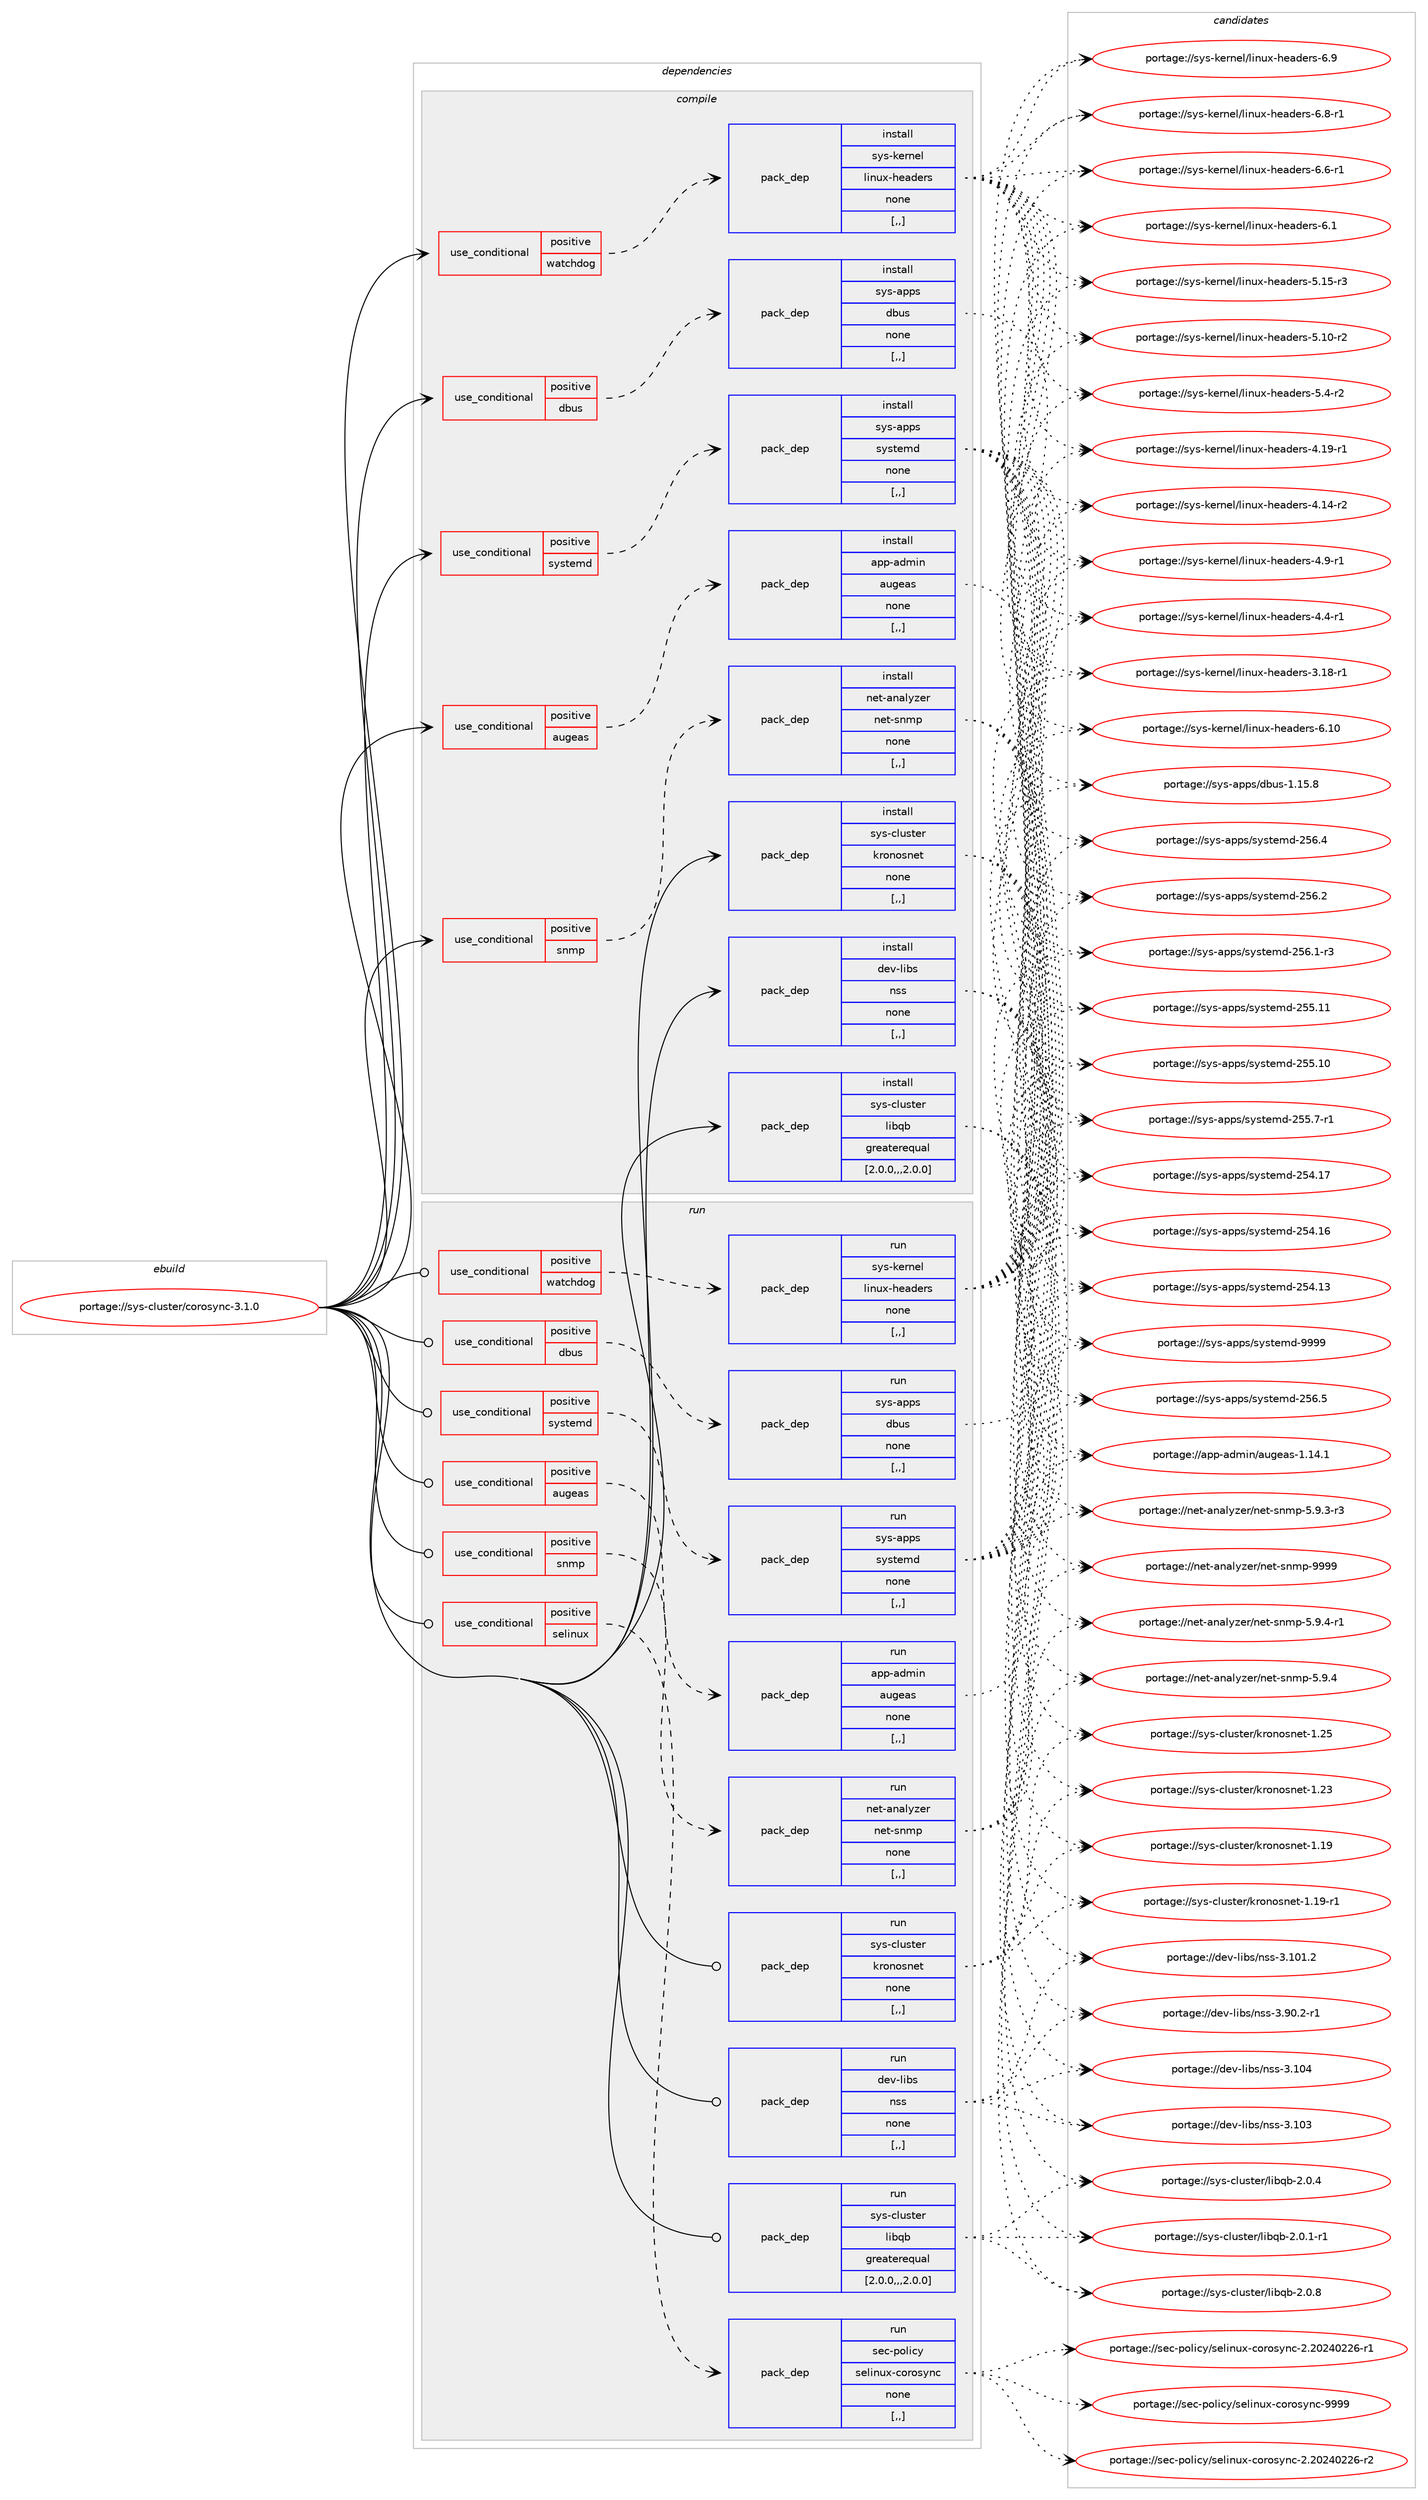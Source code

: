 digraph prolog {

# *************
# Graph options
# *************

newrank=true;
concentrate=true;
compound=true;
graph [rankdir=LR,fontname=Helvetica,fontsize=10,ranksep=1.5];#, ranksep=2.5, nodesep=0.2];
edge  [arrowhead=vee];
node  [fontname=Helvetica,fontsize=10];

# **********
# The ebuild
# **********

subgraph cluster_leftcol {
color=gray;
label=<<i>ebuild</i>>;
id [label="portage://sys-cluster/corosync-3.1.0", color=red, width=4, href="../sys-cluster/corosync-3.1.0.svg"];
}

# ****************
# The dependencies
# ****************

subgraph cluster_midcol {
color=gray;
label=<<i>dependencies</i>>;
subgraph cluster_compile {
fillcolor="#eeeeee";
style=filled;
label=<<i>compile</i>>;
subgraph cond248357 {
dependency941243 [label=<<TABLE BORDER="0" CELLBORDER="1" CELLSPACING="0" CELLPADDING="4"><TR><TD ROWSPAN="3" CELLPADDING="10">use_conditional</TD></TR><TR><TD>positive</TD></TR><TR><TD>augeas</TD></TR></TABLE>>, shape=none, color=red];
subgraph pack686194 {
dependency941244 [label=<<TABLE BORDER="0" CELLBORDER="1" CELLSPACING="0" CELLPADDING="4" WIDTH="220"><TR><TD ROWSPAN="6" CELLPADDING="30">pack_dep</TD></TR><TR><TD WIDTH="110">install</TD></TR><TR><TD>app-admin</TD></TR><TR><TD>augeas</TD></TR><TR><TD>none</TD></TR><TR><TD>[,,]</TD></TR></TABLE>>, shape=none, color=blue];
}
dependency941243:e -> dependency941244:w [weight=20,style="dashed",arrowhead="vee"];
}
id:e -> dependency941243:w [weight=20,style="solid",arrowhead="vee"];
subgraph cond248358 {
dependency941245 [label=<<TABLE BORDER="0" CELLBORDER="1" CELLSPACING="0" CELLPADDING="4"><TR><TD ROWSPAN="3" CELLPADDING="10">use_conditional</TD></TR><TR><TD>positive</TD></TR><TR><TD>dbus</TD></TR></TABLE>>, shape=none, color=red];
subgraph pack686195 {
dependency941246 [label=<<TABLE BORDER="0" CELLBORDER="1" CELLSPACING="0" CELLPADDING="4" WIDTH="220"><TR><TD ROWSPAN="6" CELLPADDING="30">pack_dep</TD></TR><TR><TD WIDTH="110">install</TD></TR><TR><TD>sys-apps</TD></TR><TR><TD>dbus</TD></TR><TR><TD>none</TD></TR><TR><TD>[,,]</TD></TR></TABLE>>, shape=none, color=blue];
}
dependency941245:e -> dependency941246:w [weight=20,style="dashed",arrowhead="vee"];
}
id:e -> dependency941245:w [weight=20,style="solid",arrowhead="vee"];
subgraph cond248359 {
dependency941247 [label=<<TABLE BORDER="0" CELLBORDER="1" CELLSPACING="0" CELLPADDING="4"><TR><TD ROWSPAN="3" CELLPADDING="10">use_conditional</TD></TR><TR><TD>positive</TD></TR><TR><TD>snmp</TD></TR></TABLE>>, shape=none, color=red];
subgraph pack686196 {
dependency941248 [label=<<TABLE BORDER="0" CELLBORDER="1" CELLSPACING="0" CELLPADDING="4" WIDTH="220"><TR><TD ROWSPAN="6" CELLPADDING="30">pack_dep</TD></TR><TR><TD WIDTH="110">install</TD></TR><TR><TD>net-analyzer</TD></TR><TR><TD>net-snmp</TD></TR><TR><TD>none</TD></TR><TR><TD>[,,]</TD></TR></TABLE>>, shape=none, color=blue];
}
dependency941247:e -> dependency941248:w [weight=20,style="dashed",arrowhead="vee"];
}
id:e -> dependency941247:w [weight=20,style="solid",arrowhead="vee"];
subgraph cond248360 {
dependency941249 [label=<<TABLE BORDER="0" CELLBORDER="1" CELLSPACING="0" CELLPADDING="4"><TR><TD ROWSPAN="3" CELLPADDING="10">use_conditional</TD></TR><TR><TD>positive</TD></TR><TR><TD>systemd</TD></TR></TABLE>>, shape=none, color=red];
subgraph pack686197 {
dependency941250 [label=<<TABLE BORDER="0" CELLBORDER="1" CELLSPACING="0" CELLPADDING="4" WIDTH="220"><TR><TD ROWSPAN="6" CELLPADDING="30">pack_dep</TD></TR><TR><TD WIDTH="110">install</TD></TR><TR><TD>sys-apps</TD></TR><TR><TD>systemd</TD></TR><TR><TD>none</TD></TR><TR><TD>[,,]</TD></TR></TABLE>>, shape=none, color=blue];
}
dependency941249:e -> dependency941250:w [weight=20,style="dashed",arrowhead="vee"];
}
id:e -> dependency941249:w [weight=20,style="solid",arrowhead="vee"];
subgraph cond248361 {
dependency941251 [label=<<TABLE BORDER="0" CELLBORDER="1" CELLSPACING="0" CELLPADDING="4"><TR><TD ROWSPAN="3" CELLPADDING="10">use_conditional</TD></TR><TR><TD>positive</TD></TR><TR><TD>watchdog</TD></TR></TABLE>>, shape=none, color=red];
subgraph pack686198 {
dependency941252 [label=<<TABLE BORDER="0" CELLBORDER="1" CELLSPACING="0" CELLPADDING="4" WIDTH="220"><TR><TD ROWSPAN="6" CELLPADDING="30">pack_dep</TD></TR><TR><TD WIDTH="110">install</TD></TR><TR><TD>sys-kernel</TD></TR><TR><TD>linux-headers</TD></TR><TR><TD>none</TD></TR><TR><TD>[,,]</TD></TR></TABLE>>, shape=none, color=blue];
}
dependency941251:e -> dependency941252:w [weight=20,style="dashed",arrowhead="vee"];
}
id:e -> dependency941251:w [weight=20,style="solid",arrowhead="vee"];
subgraph pack686199 {
dependency941253 [label=<<TABLE BORDER="0" CELLBORDER="1" CELLSPACING="0" CELLPADDING="4" WIDTH="220"><TR><TD ROWSPAN="6" CELLPADDING="30">pack_dep</TD></TR><TR><TD WIDTH="110">install</TD></TR><TR><TD>dev-libs</TD></TR><TR><TD>nss</TD></TR><TR><TD>none</TD></TR><TR><TD>[,,]</TD></TR></TABLE>>, shape=none, color=blue];
}
id:e -> dependency941253:w [weight=20,style="solid",arrowhead="vee"];
subgraph pack686200 {
dependency941254 [label=<<TABLE BORDER="0" CELLBORDER="1" CELLSPACING="0" CELLPADDING="4" WIDTH="220"><TR><TD ROWSPAN="6" CELLPADDING="30">pack_dep</TD></TR><TR><TD WIDTH="110">install</TD></TR><TR><TD>sys-cluster</TD></TR><TR><TD>kronosnet</TD></TR><TR><TD>none</TD></TR><TR><TD>[,,]</TD></TR></TABLE>>, shape=none, color=blue];
}
id:e -> dependency941254:w [weight=20,style="solid",arrowhead="vee"];
subgraph pack686201 {
dependency941255 [label=<<TABLE BORDER="0" CELLBORDER="1" CELLSPACING="0" CELLPADDING="4" WIDTH="220"><TR><TD ROWSPAN="6" CELLPADDING="30">pack_dep</TD></TR><TR><TD WIDTH="110">install</TD></TR><TR><TD>sys-cluster</TD></TR><TR><TD>libqb</TD></TR><TR><TD>greaterequal</TD></TR><TR><TD>[2.0.0,,,2.0.0]</TD></TR></TABLE>>, shape=none, color=blue];
}
id:e -> dependency941255:w [weight=20,style="solid",arrowhead="vee"];
}
subgraph cluster_compileandrun {
fillcolor="#eeeeee";
style=filled;
label=<<i>compile and run</i>>;
}
subgraph cluster_run {
fillcolor="#eeeeee";
style=filled;
label=<<i>run</i>>;
subgraph cond248362 {
dependency941256 [label=<<TABLE BORDER="0" CELLBORDER="1" CELLSPACING="0" CELLPADDING="4"><TR><TD ROWSPAN="3" CELLPADDING="10">use_conditional</TD></TR><TR><TD>positive</TD></TR><TR><TD>augeas</TD></TR></TABLE>>, shape=none, color=red];
subgraph pack686202 {
dependency941257 [label=<<TABLE BORDER="0" CELLBORDER="1" CELLSPACING="0" CELLPADDING="4" WIDTH="220"><TR><TD ROWSPAN="6" CELLPADDING="30">pack_dep</TD></TR><TR><TD WIDTH="110">run</TD></TR><TR><TD>app-admin</TD></TR><TR><TD>augeas</TD></TR><TR><TD>none</TD></TR><TR><TD>[,,]</TD></TR></TABLE>>, shape=none, color=blue];
}
dependency941256:e -> dependency941257:w [weight=20,style="dashed",arrowhead="vee"];
}
id:e -> dependency941256:w [weight=20,style="solid",arrowhead="odot"];
subgraph cond248363 {
dependency941258 [label=<<TABLE BORDER="0" CELLBORDER="1" CELLSPACING="0" CELLPADDING="4"><TR><TD ROWSPAN="3" CELLPADDING="10">use_conditional</TD></TR><TR><TD>positive</TD></TR><TR><TD>dbus</TD></TR></TABLE>>, shape=none, color=red];
subgraph pack686203 {
dependency941259 [label=<<TABLE BORDER="0" CELLBORDER="1" CELLSPACING="0" CELLPADDING="4" WIDTH="220"><TR><TD ROWSPAN="6" CELLPADDING="30">pack_dep</TD></TR><TR><TD WIDTH="110">run</TD></TR><TR><TD>sys-apps</TD></TR><TR><TD>dbus</TD></TR><TR><TD>none</TD></TR><TR><TD>[,,]</TD></TR></TABLE>>, shape=none, color=blue];
}
dependency941258:e -> dependency941259:w [weight=20,style="dashed",arrowhead="vee"];
}
id:e -> dependency941258:w [weight=20,style="solid",arrowhead="odot"];
subgraph cond248364 {
dependency941260 [label=<<TABLE BORDER="0" CELLBORDER="1" CELLSPACING="0" CELLPADDING="4"><TR><TD ROWSPAN="3" CELLPADDING="10">use_conditional</TD></TR><TR><TD>positive</TD></TR><TR><TD>selinux</TD></TR></TABLE>>, shape=none, color=red];
subgraph pack686204 {
dependency941261 [label=<<TABLE BORDER="0" CELLBORDER="1" CELLSPACING="0" CELLPADDING="4" WIDTH="220"><TR><TD ROWSPAN="6" CELLPADDING="30">pack_dep</TD></TR><TR><TD WIDTH="110">run</TD></TR><TR><TD>sec-policy</TD></TR><TR><TD>selinux-corosync</TD></TR><TR><TD>none</TD></TR><TR><TD>[,,]</TD></TR></TABLE>>, shape=none, color=blue];
}
dependency941260:e -> dependency941261:w [weight=20,style="dashed",arrowhead="vee"];
}
id:e -> dependency941260:w [weight=20,style="solid",arrowhead="odot"];
subgraph cond248365 {
dependency941262 [label=<<TABLE BORDER="0" CELLBORDER="1" CELLSPACING="0" CELLPADDING="4"><TR><TD ROWSPAN="3" CELLPADDING="10">use_conditional</TD></TR><TR><TD>positive</TD></TR><TR><TD>snmp</TD></TR></TABLE>>, shape=none, color=red];
subgraph pack686205 {
dependency941263 [label=<<TABLE BORDER="0" CELLBORDER="1" CELLSPACING="0" CELLPADDING="4" WIDTH="220"><TR><TD ROWSPAN="6" CELLPADDING="30">pack_dep</TD></TR><TR><TD WIDTH="110">run</TD></TR><TR><TD>net-analyzer</TD></TR><TR><TD>net-snmp</TD></TR><TR><TD>none</TD></TR><TR><TD>[,,]</TD></TR></TABLE>>, shape=none, color=blue];
}
dependency941262:e -> dependency941263:w [weight=20,style="dashed",arrowhead="vee"];
}
id:e -> dependency941262:w [weight=20,style="solid",arrowhead="odot"];
subgraph cond248366 {
dependency941264 [label=<<TABLE BORDER="0" CELLBORDER="1" CELLSPACING="0" CELLPADDING="4"><TR><TD ROWSPAN="3" CELLPADDING="10">use_conditional</TD></TR><TR><TD>positive</TD></TR><TR><TD>systemd</TD></TR></TABLE>>, shape=none, color=red];
subgraph pack686206 {
dependency941265 [label=<<TABLE BORDER="0" CELLBORDER="1" CELLSPACING="0" CELLPADDING="4" WIDTH="220"><TR><TD ROWSPAN="6" CELLPADDING="30">pack_dep</TD></TR><TR><TD WIDTH="110">run</TD></TR><TR><TD>sys-apps</TD></TR><TR><TD>systemd</TD></TR><TR><TD>none</TD></TR><TR><TD>[,,]</TD></TR></TABLE>>, shape=none, color=blue];
}
dependency941264:e -> dependency941265:w [weight=20,style="dashed",arrowhead="vee"];
}
id:e -> dependency941264:w [weight=20,style="solid",arrowhead="odot"];
subgraph cond248367 {
dependency941266 [label=<<TABLE BORDER="0" CELLBORDER="1" CELLSPACING="0" CELLPADDING="4"><TR><TD ROWSPAN="3" CELLPADDING="10">use_conditional</TD></TR><TR><TD>positive</TD></TR><TR><TD>watchdog</TD></TR></TABLE>>, shape=none, color=red];
subgraph pack686207 {
dependency941267 [label=<<TABLE BORDER="0" CELLBORDER="1" CELLSPACING="0" CELLPADDING="4" WIDTH="220"><TR><TD ROWSPAN="6" CELLPADDING="30">pack_dep</TD></TR><TR><TD WIDTH="110">run</TD></TR><TR><TD>sys-kernel</TD></TR><TR><TD>linux-headers</TD></TR><TR><TD>none</TD></TR><TR><TD>[,,]</TD></TR></TABLE>>, shape=none, color=blue];
}
dependency941266:e -> dependency941267:w [weight=20,style="dashed",arrowhead="vee"];
}
id:e -> dependency941266:w [weight=20,style="solid",arrowhead="odot"];
subgraph pack686208 {
dependency941268 [label=<<TABLE BORDER="0" CELLBORDER="1" CELLSPACING="0" CELLPADDING="4" WIDTH="220"><TR><TD ROWSPAN="6" CELLPADDING="30">pack_dep</TD></TR><TR><TD WIDTH="110">run</TD></TR><TR><TD>dev-libs</TD></TR><TR><TD>nss</TD></TR><TR><TD>none</TD></TR><TR><TD>[,,]</TD></TR></TABLE>>, shape=none, color=blue];
}
id:e -> dependency941268:w [weight=20,style="solid",arrowhead="odot"];
subgraph pack686209 {
dependency941269 [label=<<TABLE BORDER="0" CELLBORDER="1" CELLSPACING="0" CELLPADDING="4" WIDTH="220"><TR><TD ROWSPAN="6" CELLPADDING="30">pack_dep</TD></TR><TR><TD WIDTH="110">run</TD></TR><TR><TD>sys-cluster</TD></TR><TR><TD>kronosnet</TD></TR><TR><TD>none</TD></TR><TR><TD>[,,]</TD></TR></TABLE>>, shape=none, color=blue];
}
id:e -> dependency941269:w [weight=20,style="solid",arrowhead="odot"];
subgraph pack686210 {
dependency941270 [label=<<TABLE BORDER="0" CELLBORDER="1" CELLSPACING="0" CELLPADDING="4" WIDTH="220"><TR><TD ROWSPAN="6" CELLPADDING="30">pack_dep</TD></TR><TR><TD WIDTH="110">run</TD></TR><TR><TD>sys-cluster</TD></TR><TR><TD>libqb</TD></TR><TR><TD>greaterequal</TD></TR><TR><TD>[2.0.0,,,2.0.0]</TD></TR></TABLE>>, shape=none, color=blue];
}
id:e -> dependency941270:w [weight=20,style="solid",arrowhead="odot"];
}
}

# **************
# The candidates
# **************

subgraph cluster_choices {
rank=same;
color=gray;
label=<<i>candidates</i>>;

subgraph choice686194 {
color=black;
nodesep=1;
choice97112112459710010910511047971171031019711545494649524649 [label="portage://app-admin/augeas-1.14.1", color=red, width=4,href="../app-admin/augeas-1.14.1.svg"];
dependency941244:e -> choice97112112459710010910511047971171031019711545494649524649:w [style=dotted,weight="100"];
}
subgraph choice686195 {
color=black;
nodesep=1;
choice1151211154597112112115471009811711545494649534656 [label="portage://sys-apps/dbus-1.15.8", color=red, width=4,href="../sys-apps/dbus-1.15.8.svg"];
dependency941246:e -> choice1151211154597112112115471009811711545494649534656:w [style=dotted,weight="100"];
}
subgraph choice686196 {
color=black;
nodesep=1;
choice11010111645971109710812112210111447110101116451151101091124557575757 [label="portage://net-analyzer/net-snmp-9999", color=red, width=4,href="../net-analyzer/net-snmp-9999.svg"];
choice11010111645971109710812112210111447110101116451151101091124553465746524511449 [label="portage://net-analyzer/net-snmp-5.9.4-r1", color=red, width=4,href="../net-analyzer/net-snmp-5.9.4-r1.svg"];
choice1101011164597110971081211221011144711010111645115110109112455346574652 [label="portage://net-analyzer/net-snmp-5.9.4", color=red, width=4,href="../net-analyzer/net-snmp-5.9.4.svg"];
choice11010111645971109710812112210111447110101116451151101091124553465746514511451 [label="portage://net-analyzer/net-snmp-5.9.3-r3", color=red, width=4,href="../net-analyzer/net-snmp-5.9.3-r3.svg"];
dependency941248:e -> choice11010111645971109710812112210111447110101116451151101091124557575757:w [style=dotted,weight="100"];
dependency941248:e -> choice11010111645971109710812112210111447110101116451151101091124553465746524511449:w [style=dotted,weight="100"];
dependency941248:e -> choice1101011164597110971081211221011144711010111645115110109112455346574652:w [style=dotted,weight="100"];
dependency941248:e -> choice11010111645971109710812112210111447110101116451151101091124553465746514511451:w [style=dotted,weight="100"];
}
subgraph choice686197 {
color=black;
nodesep=1;
choice1151211154597112112115471151211151161011091004557575757 [label="portage://sys-apps/systemd-9999", color=red, width=4,href="../sys-apps/systemd-9999.svg"];
choice115121115459711211211547115121115116101109100455053544653 [label="portage://sys-apps/systemd-256.5", color=red, width=4,href="../sys-apps/systemd-256.5.svg"];
choice115121115459711211211547115121115116101109100455053544652 [label="portage://sys-apps/systemd-256.4", color=red, width=4,href="../sys-apps/systemd-256.4.svg"];
choice115121115459711211211547115121115116101109100455053544650 [label="portage://sys-apps/systemd-256.2", color=red, width=4,href="../sys-apps/systemd-256.2.svg"];
choice1151211154597112112115471151211151161011091004550535446494511451 [label="portage://sys-apps/systemd-256.1-r3", color=red, width=4,href="../sys-apps/systemd-256.1-r3.svg"];
choice11512111545971121121154711512111511610110910045505353464949 [label="portage://sys-apps/systemd-255.11", color=red, width=4,href="../sys-apps/systemd-255.11.svg"];
choice11512111545971121121154711512111511610110910045505353464948 [label="portage://sys-apps/systemd-255.10", color=red, width=4,href="../sys-apps/systemd-255.10.svg"];
choice1151211154597112112115471151211151161011091004550535346554511449 [label="portage://sys-apps/systemd-255.7-r1", color=red, width=4,href="../sys-apps/systemd-255.7-r1.svg"];
choice11512111545971121121154711512111511610110910045505352464955 [label="portage://sys-apps/systemd-254.17", color=red, width=4,href="../sys-apps/systemd-254.17.svg"];
choice11512111545971121121154711512111511610110910045505352464954 [label="portage://sys-apps/systemd-254.16", color=red, width=4,href="../sys-apps/systemd-254.16.svg"];
choice11512111545971121121154711512111511610110910045505352464951 [label="portage://sys-apps/systemd-254.13", color=red, width=4,href="../sys-apps/systemd-254.13.svg"];
dependency941250:e -> choice1151211154597112112115471151211151161011091004557575757:w [style=dotted,weight="100"];
dependency941250:e -> choice115121115459711211211547115121115116101109100455053544653:w [style=dotted,weight="100"];
dependency941250:e -> choice115121115459711211211547115121115116101109100455053544652:w [style=dotted,weight="100"];
dependency941250:e -> choice115121115459711211211547115121115116101109100455053544650:w [style=dotted,weight="100"];
dependency941250:e -> choice1151211154597112112115471151211151161011091004550535446494511451:w [style=dotted,weight="100"];
dependency941250:e -> choice11512111545971121121154711512111511610110910045505353464949:w [style=dotted,weight="100"];
dependency941250:e -> choice11512111545971121121154711512111511610110910045505353464948:w [style=dotted,weight="100"];
dependency941250:e -> choice1151211154597112112115471151211151161011091004550535346554511449:w [style=dotted,weight="100"];
dependency941250:e -> choice11512111545971121121154711512111511610110910045505352464955:w [style=dotted,weight="100"];
dependency941250:e -> choice11512111545971121121154711512111511610110910045505352464954:w [style=dotted,weight="100"];
dependency941250:e -> choice11512111545971121121154711512111511610110910045505352464951:w [style=dotted,weight="100"];
}
subgraph choice686198 {
color=black;
nodesep=1;
choice115121115451071011141101011084710810511011712045104101971001011141154554464948 [label="portage://sys-kernel/linux-headers-6.10", color=red, width=4,href="../sys-kernel/linux-headers-6.10.svg"];
choice1151211154510710111411010110847108105110117120451041019710010111411545544657 [label="portage://sys-kernel/linux-headers-6.9", color=red, width=4,href="../sys-kernel/linux-headers-6.9.svg"];
choice11512111545107101114110101108471081051101171204510410197100101114115455446564511449 [label="portage://sys-kernel/linux-headers-6.8-r1", color=red, width=4,href="../sys-kernel/linux-headers-6.8-r1.svg"];
choice11512111545107101114110101108471081051101171204510410197100101114115455446544511449 [label="portage://sys-kernel/linux-headers-6.6-r1", color=red, width=4,href="../sys-kernel/linux-headers-6.6-r1.svg"];
choice1151211154510710111411010110847108105110117120451041019710010111411545544649 [label="portage://sys-kernel/linux-headers-6.1", color=red, width=4,href="../sys-kernel/linux-headers-6.1.svg"];
choice1151211154510710111411010110847108105110117120451041019710010111411545534649534511451 [label="portage://sys-kernel/linux-headers-5.15-r3", color=red, width=4,href="../sys-kernel/linux-headers-5.15-r3.svg"];
choice1151211154510710111411010110847108105110117120451041019710010111411545534649484511450 [label="portage://sys-kernel/linux-headers-5.10-r2", color=red, width=4,href="../sys-kernel/linux-headers-5.10-r2.svg"];
choice11512111545107101114110101108471081051101171204510410197100101114115455346524511450 [label="portage://sys-kernel/linux-headers-5.4-r2", color=red, width=4,href="../sys-kernel/linux-headers-5.4-r2.svg"];
choice1151211154510710111411010110847108105110117120451041019710010111411545524649574511449 [label="portage://sys-kernel/linux-headers-4.19-r1", color=red, width=4,href="../sys-kernel/linux-headers-4.19-r1.svg"];
choice1151211154510710111411010110847108105110117120451041019710010111411545524649524511450 [label="portage://sys-kernel/linux-headers-4.14-r2", color=red, width=4,href="../sys-kernel/linux-headers-4.14-r2.svg"];
choice11512111545107101114110101108471081051101171204510410197100101114115455246574511449 [label="portage://sys-kernel/linux-headers-4.9-r1", color=red, width=4,href="../sys-kernel/linux-headers-4.9-r1.svg"];
choice11512111545107101114110101108471081051101171204510410197100101114115455246524511449 [label="portage://sys-kernel/linux-headers-4.4-r1", color=red, width=4,href="../sys-kernel/linux-headers-4.4-r1.svg"];
choice1151211154510710111411010110847108105110117120451041019710010111411545514649564511449 [label="portage://sys-kernel/linux-headers-3.18-r1", color=red, width=4,href="../sys-kernel/linux-headers-3.18-r1.svg"];
dependency941252:e -> choice115121115451071011141101011084710810511011712045104101971001011141154554464948:w [style=dotted,weight="100"];
dependency941252:e -> choice1151211154510710111411010110847108105110117120451041019710010111411545544657:w [style=dotted,weight="100"];
dependency941252:e -> choice11512111545107101114110101108471081051101171204510410197100101114115455446564511449:w [style=dotted,weight="100"];
dependency941252:e -> choice11512111545107101114110101108471081051101171204510410197100101114115455446544511449:w [style=dotted,weight="100"];
dependency941252:e -> choice1151211154510710111411010110847108105110117120451041019710010111411545544649:w [style=dotted,weight="100"];
dependency941252:e -> choice1151211154510710111411010110847108105110117120451041019710010111411545534649534511451:w [style=dotted,weight="100"];
dependency941252:e -> choice1151211154510710111411010110847108105110117120451041019710010111411545534649484511450:w [style=dotted,weight="100"];
dependency941252:e -> choice11512111545107101114110101108471081051101171204510410197100101114115455346524511450:w [style=dotted,weight="100"];
dependency941252:e -> choice1151211154510710111411010110847108105110117120451041019710010111411545524649574511449:w [style=dotted,weight="100"];
dependency941252:e -> choice1151211154510710111411010110847108105110117120451041019710010111411545524649524511450:w [style=dotted,weight="100"];
dependency941252:e -> choice11512111545107101114110101108471081051101171204510410197100101114115455246574511449:w [style=dotted,weight="100"];
dependency941252:e -> choice11512111545107101114110101108471081051101171204510410197100101114115455246524511449:w [style=dotted,weight="100"];
dependency941252:e -> choice1151211154510710111411010110847108105110117120451041019710010111411545514649564511449:w [style=dotted,weight="100"];
}
subgraph choice686199 {
color=black;
nodesep=1;
choice100101118451081059811547110115115455146494852 [label="portage://dev-libs/nss-3.104", color=red, width=4,href="../dev-libs/nss-3.104.svg"];
choice100101118451081059811547110115115455146494851 [label="portage://dev-libs/nss-3.103", color=red, width=4,href="../dev-libs/nss-3.103.svg"];
choice1001011184510810598115471101151154551464948494650 [label="portage://dev-libs/nss-3.101.2", color=red, width=4,href="../dev-libs/nss-3.101.2.svg"];
choice100101118451081059811547110115115455146574846504511449 [label="portage://dev-libs/nss-3.90.2-r1", color=red, width=4,href="../dev-libs/nss-3.90.2-r1.svg"];
dependency941253:e -> choice100101118451081059811547110115115455146494852:w [style=dotted,weight="100"];
dependency941253:e -> choice100101118451081059811547110115115455146494851:w [style=dotted,weight="100"];
dependency941253:e -> choice1001011184510810598115471101151154551464948494650:w [style=dotted,weight="100"];
dependency941253:e -> choice100101118451081059811547110115115455146574846504511449:w [style=dotted,weight="100"];
}
subgraph choice686200 {
color=black;
nodesep=1;
choice1151211154599108117115116101114471071141111101111151101011164549465053 [label="portage://sys-cluster/kronosnet-1.25", color=red, width=4,href="../sys-cluster/kronosnet-1.25.svg"];
choice1151211154599108117115116101114471071141111101111151101011164549465051 [label="portage://sys-cluster/kronosnet-1.23", color=red, width=4,href="../sys-cluster/kronosnet-1.23.svg"];
choice11512111545991081171151161011144710711411111011111511010111645494649574511449 [label="portage://sys-cluster/kronosnet-1.19-r1", color=red, width=4,href="../sys-cluster/kronosnet-1.19-r1.svg"];
choice1151211154599108117115116101114471071141111101111151101011164549464957 [label="portage://sys-cluster/kronosnet-1.19", color=red, width=4,href="../sys-cluster/kronosnet-1.19.svg"];
dependency941254:e -> choice1151211154599108117115116101114471071141111101111151101011164549465053:w [style=dotted,weight="100"];
dependency941254:e -> choice1151211154599108117115116101114471071141111101111151101011164549465051:w [style=dotted,weight="100"];
dependency941254:e -> choice11512111545991081171151161011144710711411111011111511010111645494649574511449:w [style=dotted,weight="100"];
dependency941254:e -> choice1151211154599108117115116101114471071141111101111151101011164549464957:w [style=dotted,weight="100"];
}
subgraph choice686201 {
color=black;
nodesep=1;
choice1151211154599108117115116101114471081059811398455046484656 [label="portage://sys-cluster/libqb-2.0.8", color=red, width=4,href="../sys-cluster/libqb-2.0.8.svg"];
choice1151211154599108117115116101114471081059811398455046484652 [label="portage://sys-cluster/libqb-2.0.4", color=red, width=4,href="../sys-cluster/libqb-2.0.4.svg"];
choice11512111545991081171151161011144710810598113984550464846494511449 [label="portage://sys-cluster/libqb-2.0.1-r1", color=red, width=4,href="../sys-cluster/libqb-2.0.1-r1.svg"];
dependency941255:e -> choice1151211154599108117115116101114471081059811398455046484656:w [style=dotted,weight="100"];
dependency941255:e -> choice1151211154599108117115116101114471081059811398455046484652:w [style=dotted,weight="100"];
dependency941255:e -> choice11512111545991081171151161011144710810598113984550464846494511449:w [style=dotted,weight="100"];
}
subgraph choice686202 {
color=black;
nodesep=1;
choice97112112459710010910511047971171031019711545494649524649 [label="portage://app-admin/augeas-1.14.1", color=red, width=4,href="../app-admin/augeas-1.14.1.svg"];
dependency941257:e -> choice97112112459710010910511047971171031019711545494649524649:w [style=dotted,weight="100"];
}
subgraph choice686203 {
color=black;
nodesep=1;
choice1151211154597112112115471009811711545494649534656 [label="portage://sys-apps/dbus-1.15.8", color=red, width=4,href="../sys-apps/dbus-1.15.8.svg"];
dependency941259:e -> choice1151211154597112112115471009811711545494649534656:w [style=dotted,weight="100"];
}
subgraph choice686204 {
color=black;
nodesep=1;
choice115101994511211110810599121471151011081051101171204599111114111115121110994557575757 [label="portage://sec-policy/selinux-corosync-9999", color=red, width=4,href="../sec-policy/selinux-corosync-9999.svg"];
choice1151019945112111108105991214711510110810511011712045991111141111151211109945504650485052485050544511450 [label="portage://sec-policy/selinux-corosync-2.20240226-r2", color=red, width=4,href="../sec-policy/selinux-corosync-2.20240226-r2.svg"];
choice1151019945112111108105991214711510110810511011712045991111141111151211109945504650485052485050544511449 [label="portage://sec-policy/selinux-corosync-2.20240226-r1", color=red, width=4,href="../sec-policy/selinux-corosync-2.20240226-r1.svg"];
dependency941261:e -> choice115101994511211110810599121471151011081051101171204599111114111115121110994557575757:w [style=dotted,weight="100"];
dependency941261:e -> choice1151019945112111108105991214711510110810511011712045991111141111151211109945504650485052485050544511450:w [style=dotted,weight="100"];
dependency941261:e -> choice1151019945112111108105991214711510110810511011712045991111141111151211109945504650485052485050544511449:w [style=dotted,weight="100"];
}
subgraph choice686205 {
color=black;
nodesep=1;
choice11010111645971109710812112210111447110101116451151101091124557575757 [label="portage://net-analyzer/net-snmp-9999", color=red, width=4,href="../net-analyzer/net-snmp-9999.svg"];
choice11010111645971109710812112210111447110101116451151101091124553465746524511449 [label="portage://net-analyzer/net-snmp-5.9.4-r1", color=red, width=4,href="../net-analyzer/net-snmp-5.9.4-r1.svg"];
choice1101011164597110971081211221011144711010111645115110109112455346574652 [label="portage://net-analyzer/net-snmp-5.9.4", color=red, width=4,href="../net-analyzer/net-snmp-5.9.4.svg"];
choice11010111645971109710812112210111447110101116451151101091124553465746514511451 [label="portage://net-analyzer/net-snmp-5.9.3-r3", color=red, width=4,href="../net-analyzer/net-snmp-5.9.3-r3.svg"];
dependency941263:e -> choice11010111645971109710812112210111447110101116451151101091124557575757:w [style=dotted,weight="100"];
dependency941263:e -> choice11010111645971109710812112210111447110101116451151101091124553465746524511449:w [style=dotted,weight="100"];
dependency941263:e -> choice1101011164597110971081211221011144711010111645115110109112455346574652:w [style=dotted,weight="100"];
dependency941263:e -> choice11010111645971109710812112210111447110101116451151101091124553465746514511451:w [style=dotted,weight="100"];
}
subgraph choice686206 {
color=black;
nodesep=1;
choice1151211154597112112115471151211151161011091004557575757 [label="portage://sys-apps/systemd-9999", color=red, width=4,href="../sys-apps/systemd-9999.svg"];
choice115121115459711211211547115121115116101109100455053544653 [label="portage://sys-apps/systemd-256.5", color=red, width=4,href="../sys-apps/systemd-256.5.svg"];
choice115121115459711211211547115121115116101109100455053544652 [label="portage://sys-apps/systemd-256.4", color=red, width=4,href="../sys-apps/systemd-256.4.svg"];
choice115121115459711211211547115121115116101109100455053544650 [label="portage://sys-apps/systemd-256.2", color=red, width=4,href="../sys-apps/systemd-256.2.svg"];
choice1151211154597112112115471151211151161011091004550535446494511451 [label="portage://sys-apps/systemd-256.1-r3", color=red, width=4,href="../sys-apps/systemd-256.1-r3.svg"];
choice11512111545971121121154711512111511610110910045505353464949 [label="portage://sys-apps/systemd-255.11", color=red, width=4,href="../sys-apps/systemd-255.11.svg"];
choice11512111545971121121154711512111511610110910045505353464948 [label="portage://sys-apps/systemd-255.10", color=red, width=4,href="../sys-apps/systemd-255.10.svg"];
choice1151211154597112112115471151211151161011091004550535346554511449 [label="portage://sys-apps/systemd-255.7-r1", color=red, width=4,href="../sys-apps/systemd-255.7-r1.svg"];
choice11512111545971121121154711512111511610110910045505352464955 [label="portage://sys-apps/systemd-254.17", color=red, width=4,href="../sys-apps/systemd-254.17.svg"];
choice11512111545971121121154711512111511610110910045505352464954 [label="portage://sys-apps/systemd-254.16", color=red, width=4,href="../sys-apps/systemd-254.16.svg"];
choice11512111545971121121154711512111511610110910045505352464951 [label="portage://sys-apps/systemd-254.13", color=red, width=4,href="../sys-apps/systemd-254.13.svg"];
dependency941265:e -> choice1151211154597112112115471151211151161011091004557575757:w [style=dotted,weight="100"];
dependency941265:e -> choice115121115459711211211547115121115116101109100455053544653:w [style=dotted,weight="100"];
dependency941265:e -> choice115121115459711211211547115121115116101109100455053544652:w [style=dotted,weight="100"];
dependency941265:e -> choice115121115459711211211547115121115116101109100455053544650:w [style=dotted,weight="100"];
dependency941265:e -> choice1151211154597112112115471151211151161011091004550535446494511451:w [style=dotted,weight="100"];
dependency941265:e -> choice11512111545971121121154711512111511610110910045505353464949:w [style=dotted,weight="100"];
dependency941265:e -> choice11512111545971121121154711512111511610110910045505353464948:w [style=dotted,weight="100"];
dependency941265:e -> choice1151211154597112112115471151211151161011091004550535346554511449:w [style=dotted,weight="100"];
dependency941265:e -> choice11512111545971121121154711512111511610110910045505352464955:w [style=dotted,weight="100"];
dependency941265:e -> choice11512111545971121121154711512111511610110910045505352464954:w [style=dotted,weight="100"];
dependency941265:e -> choice11512111545971121121154711512111511610110910045505352464951:w [style=dotted,weight="100"];
}
subgraph choice686207 {
color=black;
nodesep=1;
choice115121115451071011141101011084710810511011712045104101971001011141154554464948 [label="portage://sys-kernel/linux-headers-6.10", color=red, width=4,href="../sys-kernel/linux-headers-6.10.svg"];
choice1151211154510710111411010110847108105110117120451041019710010111411545544657 [label="portage://sys-kernel/linux-headers-6.9", color=red, width=4,href="../sys-kernel/linux-headers-6.9.svg"];
choice11512111545107101114110101108471081051101171204510410197100101114115455446564511449 [label="portage://sys-kernel/linux-headers-6.8-r1", color=red, width=4,href="../sys-kernel/linux-headers-6.8-r1.svg"];
choice11512111545107101114110101108471081051101171204510410197100101114115455446544511449 [label="portage://sys-kernel/linux-headers-6.6-r1", color=red, width=4,href="../sys-kernel/linux-headers-6.6-r1.svg"];
choice1151211154510710111411010110847108105110117120451041019710010111411545544649 [label="portage://sys-kernel/linux-headers-6.1", color=red, width=4,href="../sys-kernel/linux-headers-6.1.svg"];
choice1151211154510710111411010110847108105110117120451041019710010111411545534649534511451 [label="portage://sys-kernel/linux-headers-5.15-r3", color=red, width=4,href="../sys-kernel/linux-headers-5.15-r3.svg"];
choice1151211154510710111411010110847108105110117120451041019710010111411545534649484511450 [label="portage://sys-kernel/linux-headers-5.10-r2", color=red, width=4,href="../sys-kernel/linux-headers-5.10-r2.svg"];
choice11512111545107101114110101108471081051101171204510410197100101114115455346524511450 [label="portage://sys-kernel/linux-headers-5.4-r2", color=red, width=4,href="../sys-kernel/linux-headers-5.4-r2.svg"];
choice1151211154510710111411010110847108105110117120451041019710010111411545524649574511449 [label="portage://sys-kernel/linux-headers-4.19-r1", color=red, width=4,href="../sys-kernel/linux-headers-4.19-r1.svg"];
choice1151211154510710111411010110847108105110117120451041019710010111411545524649524511450 [label="portage://sys-kernel/linux-headers-4.14-r2", color=red, width=4,href="../sys-kernel/linux-headers-4.14-r2.svg"];
choice11512111545107101114110101108471081051101171204510410197100101114115455246574511449 [label="portage://sys-kernel/linux-headers-4.9-r1", color=red, width=4,href="../sys-kernel/linux-headers-4.9-r1.svg"];
choice11512111545107101114110101108471081051101171204510410197100101114115455246524511449 [label="portage://sys-kernel/linux-headers-4.4-r1", color=red, width=4,href="../sys-kernel/linux-headers-4.4-r1.svg"];
choice1151211154510710111411010110847108105110117120451041019710010111411545514649564511449 [label="portage://sys-kernel/linux-headers-3.18-r1", color=red, width=4,href="../sys-kernel/linux-headers-3.18-r1.svg"];
dependency941267:e -> choice115121115451071011141101011084710810511011712045104101971001011141154554464948:w [style=dotted,weight="100"];
dependency941267:e -> choice1151211154510710111411010110847108105110117120451041019710010111411545544657:w [style=dotted,weight="100"];
dependency941267:e -> choice11512111545107101114110101108471081051101171204510410197100101114115455446564511449:w [style=dotted,weight="100"];
dependency941267:e -> choice11512111545107101114110101108471081051101171204510410197100101114115455446544511449:w [style=dotted,weight="100"];
dependency941267:e -> choice1151211154510710111411010110847108105110117120451041019710010111411545544649:w [style=dotted,weight="100"];
dependency941267:e -> choice1151211154510710111411010110847108105110117120451041019710010111411545534649534511451:w [style=dotted,weight="100"];
dependency941267:e -> choice1151211154510710111411010110847108105110117120451041019710010111411545534649484511450:w [style=dotted,weight="100"];
dependency941267:e -> choice11512111545107101114110101108471081051101171204510410197100101114115455346524511450:w [style=dotted,weight="100"];
dependency941267:e -> choice1151211154510710111411010110847108105110117120451041019710010111411545524649574511449:w [style=dotted,weight="100"];
dependency941267:e -> choice1151211154510710111411010110847108105110117120451041019710010111411545524649524511450:w [style=dotted,weight="100"];
dependency941267:e -> choice11512111545107101114110101108471081051101171204510410197100101114115455246574511449:w [style=dotted,weight="100"];
dependency941267:e -> choice11512111545107101114110101108471081051101171204510410197100101114115455246524511449:w [style=dotted,weight="100"];
dependency941267:e -> choice1151211154510710111411010110847108105110117120451041019710010111411545514649564511449:w [style=dotted,weight="100"];
}
subgraph choice686208 {
color=black;
nodesep=1;
choice100101118451081059811547110115115455146494852 [label="portage://dev-libs/nss-3.104", color=red, width=4,href="../dev-libs/nss-3.104.svg"];
choice100101118451081059811547110115115455146494851 [label="portage://dev-libs/nss-3.103", color=red, width=4,href="../dev-libs/nss-3.103.svg"];
choice1001011184510810598115471101151154551464948494650 [label="portage://dev-libs/nss-3.101.2", color=red, width=4,href="../dev-libs/nss-3.101.2.svg"];
choice100101118451081059811547110115115455146574846504511449 [label="portage://dev-libs/nss-3.90.2-r1", color=red, width=4,href="../dev-libs/nss-3.90.2-r1.svg"];
dependency941268:e -> choice100101118451081059811547110115115455146494852:w [style=dotted,weight="100"];
dependency941268:e -> choice100101118451081059811547110115115455146494851:w [style=dotted,weight="100"];
dependency941268:e -> choice1001011184510810598115471101151154551464948494650:w [style=dotted,weight="100"];
dependency941268:e -> choice100101118451081059811547110115115455146574846504511449:w [style=dotted,weight="100"];
}
subgraph choice686209 {
color=black;
nodesep=1;
choice1151211154599108117115116101114471071141111101111151101011164549465053 [label="portage://sys-cluster/kronosnet-1.25", color=red, width=4,href="../sys-cluster/kronosnet-1.25.svg"];
choice1151211154599108117115116101114471071141111101111151101011164549465051 [label="portage://sys-cluster/kronosnet-1.23", color=red, width=4,href="../sys-cluster/kronosnet-1.23.svg"];
choice11512111545991081171151161011144710711411111011111511010111645494649574511449 [label="portage://sys-cluster/kronosnet-1.19-r1", color=red, width=4,href="../sys-cluster/kronosnet-1.19-r1.svg"];
choice1151211154599108117115116101114471071141111101111151101011164549464957 [label="portage://sys-cluster/kronosnet-1.19", color=red, width=4,href="../sys-cluster/kronosnet-1.19.svg"];
dependency941269:e -> choice1151211154599108117115116101114471071141111101111151101011164549465053:w [style=dotted,weight="100"];
dependency941269:e -> choice1151211154599108117115116101114471071141111101111151101011164549465051:w [style=dotted,weight="100"];
dependency941269:e -> choice11512111545991081171151161011144710711411111011111511010111645494649574511449:w [style=dotted,weight="100"];
dependency941269:e -> choice1151211154599108117115116101114471071141111101111151101011164549464957:w [style=dotted,weight="100"];
}
subgraph choice686210 {
color=black;
nodesep=1;
choice1151211154599108117115116101114471081059811398455046484656 [label="portage://sys-cluster/libqb-2.0.8", color=red, width=4,href="../sys-cluster/libqb-2.0.8.svg"];
choice1151211154599108117115116101114471081059811398455046484652 [label="portage://sys-cluster/libqb-2.0.4", color=red, width=4,href="../sys-cluster/libqb-2.0.4.svg"];
choice11512111545991081171151161011144710810598113984550464846494511449 [label="portage://sys-cluster/libqb-2.0.1-r1", color=red, width=4,href="../sys-cluster/libqb-2.0.1-r1.svg"];
dependency941270:e -> choice1151211154599108117115116101114471081059811398455046484656:w [style=dotted,weight="100"];
dependency941270:e -> choice1151211154599108117115116101114471081059811398455046484652:w [style=dotted,weight="100"];
dependency941270:e -> choice11512111545991081171151161011144710810598113984550464846494511449:w [style=dotted,weight="100"];
}
}

}
